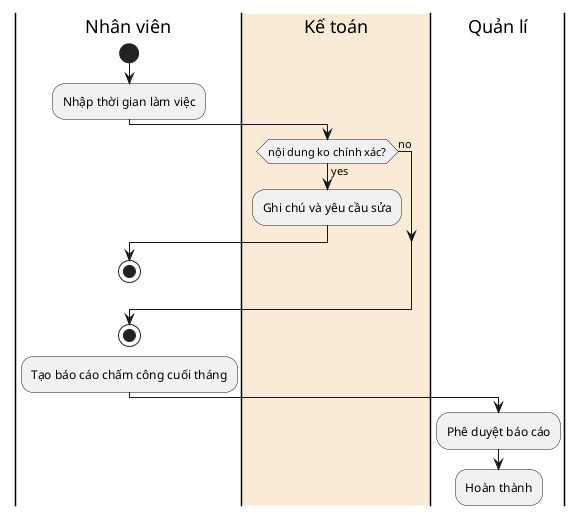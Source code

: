 title Nghiệp vụ chung
@startuml
|Nhân viên|
start
:Nhập thời gian làm việc;
|#AntiqueWhite|Kế toán|
if(nội dung ko chính xác?) then (yes)
    :Ghi chú và yêu cầu sửa;
    |Nhân viên|
    stop
else (no)
endif
stop 

:Tạo báo cáo chấm công cuối tháng;
|Quản lí|
:Phê duyệt báo cáo;
:Hoàn thành;
@enduml

